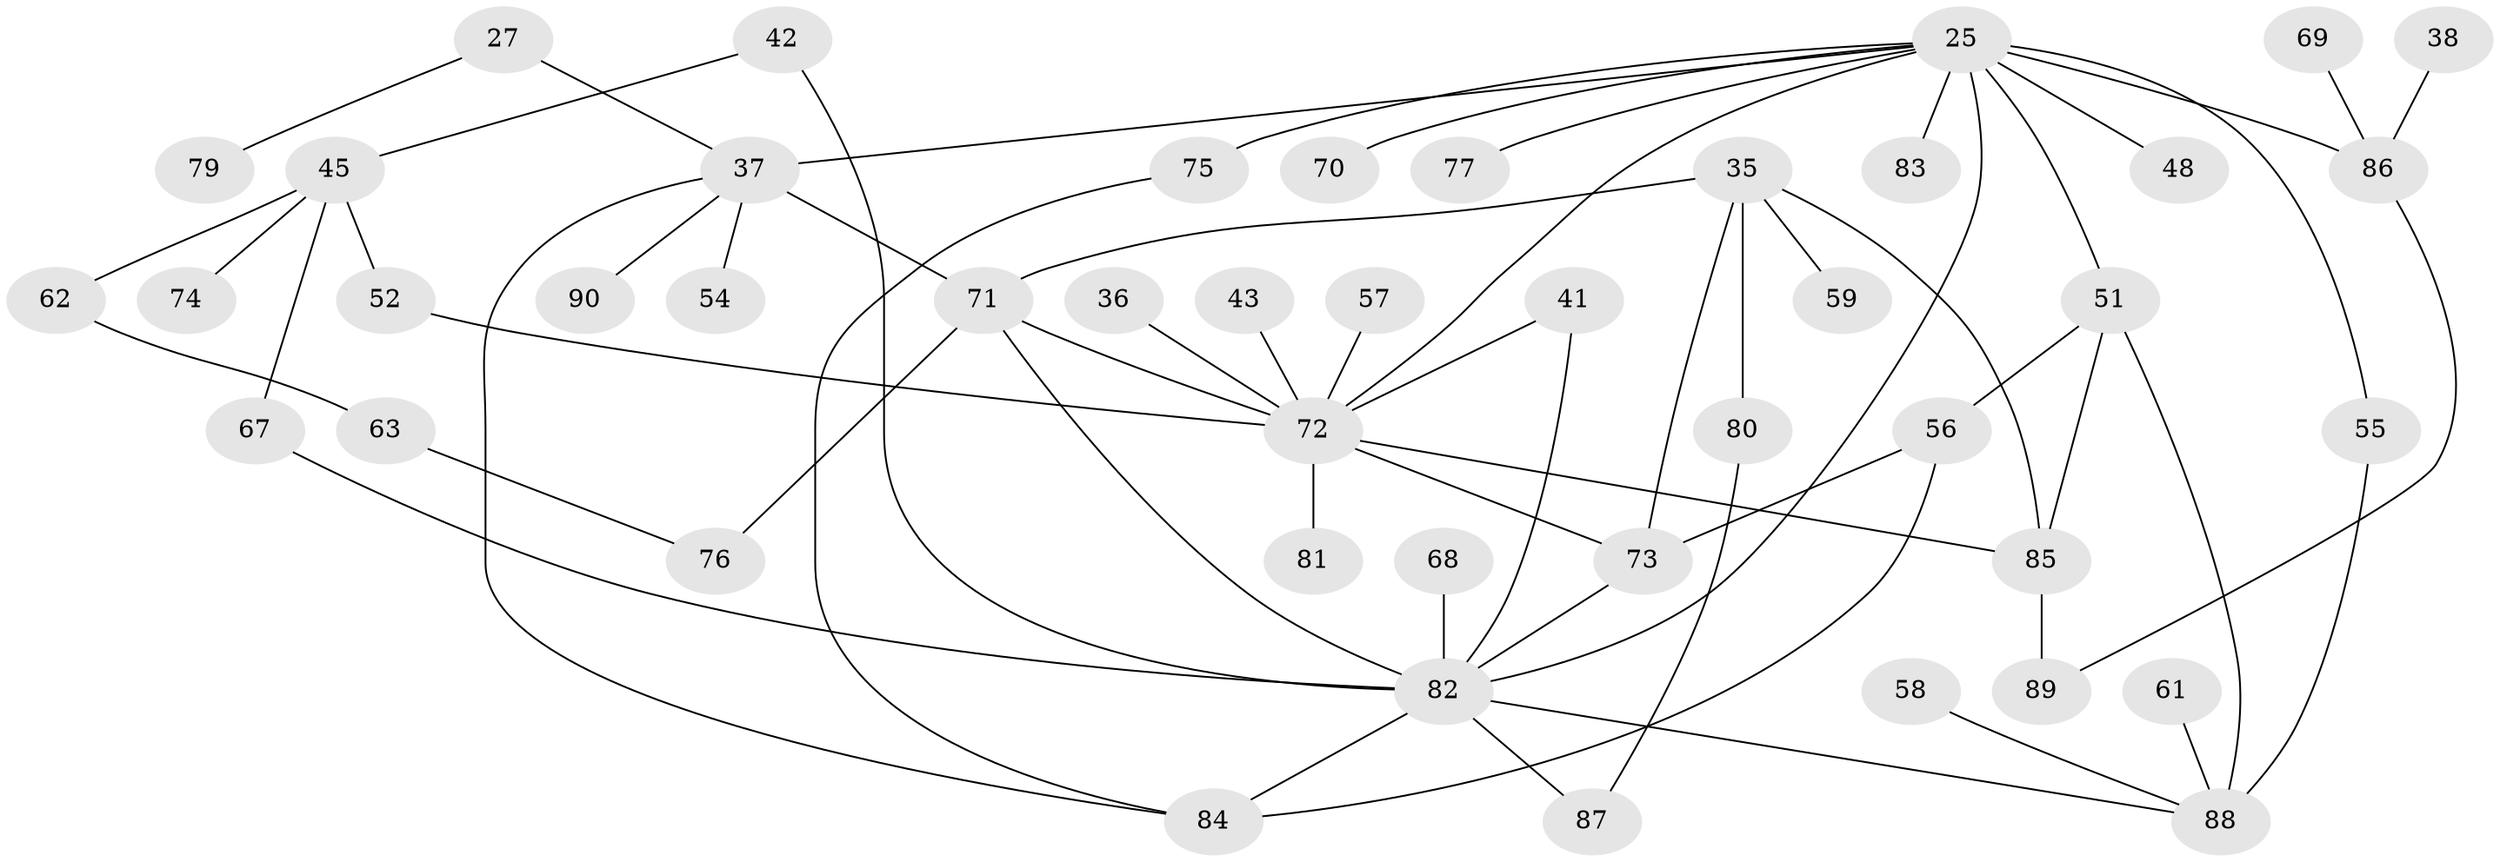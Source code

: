 // original degree distribution, {6: 0.03333333333333333, 5: 0.044444444444444446, 4: 0.13333333333333333, 3: 0.2111111111111111, 7: 0.022222222222222223, 2: 0.32222222222222224, 1: 0.23333333333333334}
// Generated by graph-tools (version 1.1) at 2025/41/03/09/25 04:41:27]
// undirected, 45 vertices, 62 edges
graph export_dot {
graph [start="1"]
  node [color=gray90,style=filled];
  25 [super="+1+11+22"];
  27;
  35 [super="+34+18+8"];
  36;
  37 [super="+4+12+33"];
  38;
  41;
  42 [super="+15"];
  43;
  45;
  48;
  51 [super="+23+26+49"];
  52;
  54;
  55;
  56 [super="+53"];
  57;
  58;
  59;
  61;
  62;
  63;
  67;
  68;
  69;
  70;
  71 [super="+7+5"];
  72 [super="+21+17+24+46"];
  73 [super="+60+44+64"];
  74;
  75 [super="+65+40"];
  76 [super="+66"];
  77;
  79;
  80;
  81;
  82 [super="+14+16"];
  83;
  84 [super="+28"];
  85;
  86 [super="+30"];
  87;
  88 [super="+20+78"];
  89;
  90;
  25 -- 48;
  25 -- 70;
  25 -- 75 [weight=2];
  25 -- 83;
  25 -- 77;
  25 -- 82 [weight=2];
  25 -- 37 [weight=2];
  25 -- 86 [weight=2];
  25 -- 55;
  25 -- 51 [weight=2];
  25 -- 72;
  27 -- 79;
  27 -- 37;
  35 -- 59;
  35 -- 80;
  35 -- 85;
  35 -- 71;
  35 -- 73;
  36 -- 72;
  37 -- 71 [weight=2];
  37 -- 90;
  37 -- 54;
  37 -- 84;
  38 -- 86;
  41 -- 82;
  41 -- 72;
  42 -- 45;
  42 -- 82;
  43 -- 72;
  45 -- 62;
  45 -- 74;
  45 -- 67;
  45 -- 52;
  51 -- 85;
  51 -- 88 [weight=2];
  51 -- 56 [weight=2];
  52 -- 72;
  55 -- 88;
  56 -- 73;
  56 -- 84;
  57 -- 72;
  58 -- 88;
  61 -- 88;
  62 -- 63;
  63 -- 76;
  67 -- 82;
  68 -- 82 [weight=2];
  69 -- 86;
  71 -- 76 [weight=2];
  71 -- 82 [weight=2];
  71 -- 72;
  72 -- 81;
  72 -- 85;
  72 -- 73;
  73 -- 82;
  75 -- 84;
  80 -- 87;
  82 -- 87;
  82 -- 88;
  82 -- 84;
  85 -- 89;
  86 -- 89;
}
